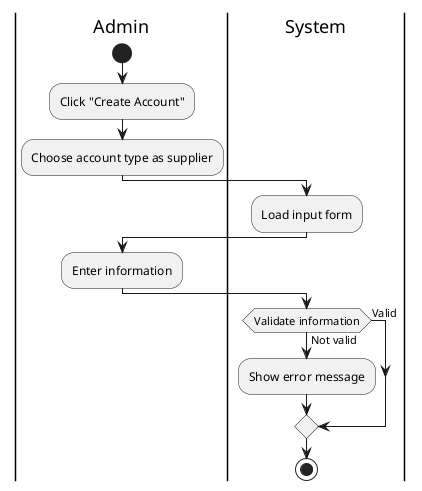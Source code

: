 @startuml
|Admin|
start
:Click "Create Account";
:Choose account type as supplier;
|System|
:Load input form;
|Admin|
:Enter information;
|System|
if (Validate information) then (Valid)
else (Not valid)
:Show error message;
endif
stop
@enduml